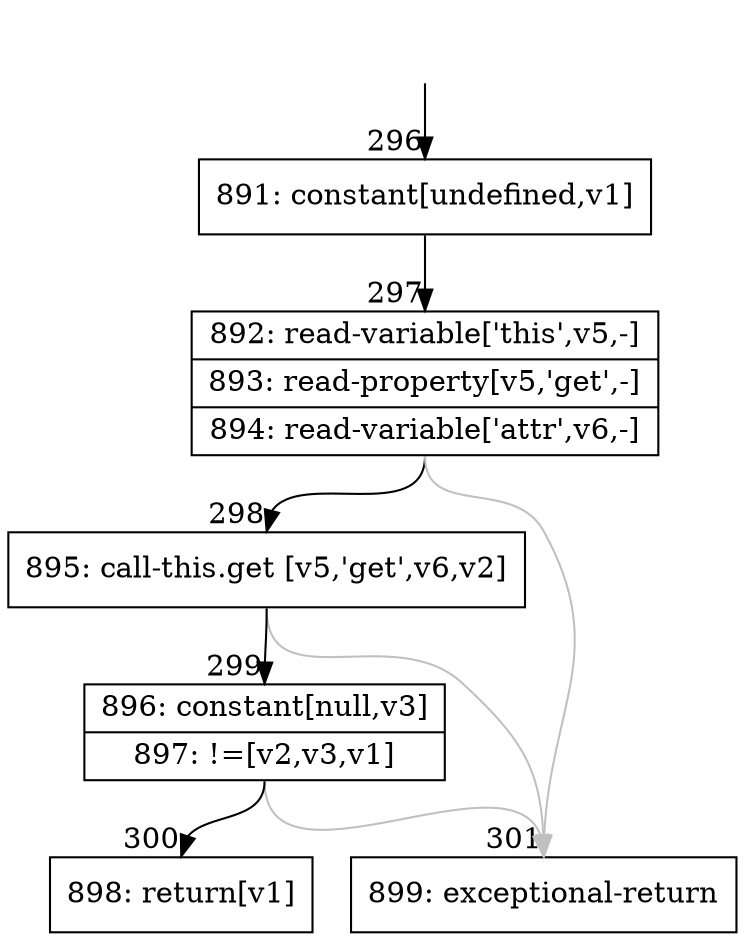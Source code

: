 digraph {
rankdir="TD"
BB_entry21[shape=none,label=""];
BB_entry21 -> BB296 [tailport=s, headport=n, headlabel="    296"]
BB296 [shape=record label="{891: constant[undefined,v1]}" ] 
BB296 -> BB297 [tailport=s, headport=n, headlabel="      297"]
BB297 [shape=record label="{892: read-variable['this',v5,-]|893: read-property[v5,'get',-]|894: read-variable['attr',v6,-]}" ] 
BB297 -> BB298 [tailport=s, headport=n, headlabel="      298"]
BB297 -> BB301 [tailport=s, headport=n, color=gray, headlabel="      301"]
BB298 [shape=record label="{895: call-this.get [v5,'get',v6,v2]}" ] 
BB298 -> BB299 [tailport=s, headport=n, headlabel="      299"]
BB298 -> BB301 [tailport=s, headport=n, color=gray]
BB299 [shape=record label="{896: constant[null,v3]|897: !=[v2,v3,v1]}" ] 
BB299 -> BB300 [tailport=s, headport=n, headlabel="      300"]
BB299 -> BB301 [tailport=s, headport=n, color=gray]
BB300 [shape=record label="{898: return[v1]}" ] 
BB301 [shape=record label="{899: exceptional-return}" ] 
//#$~ 304
}
